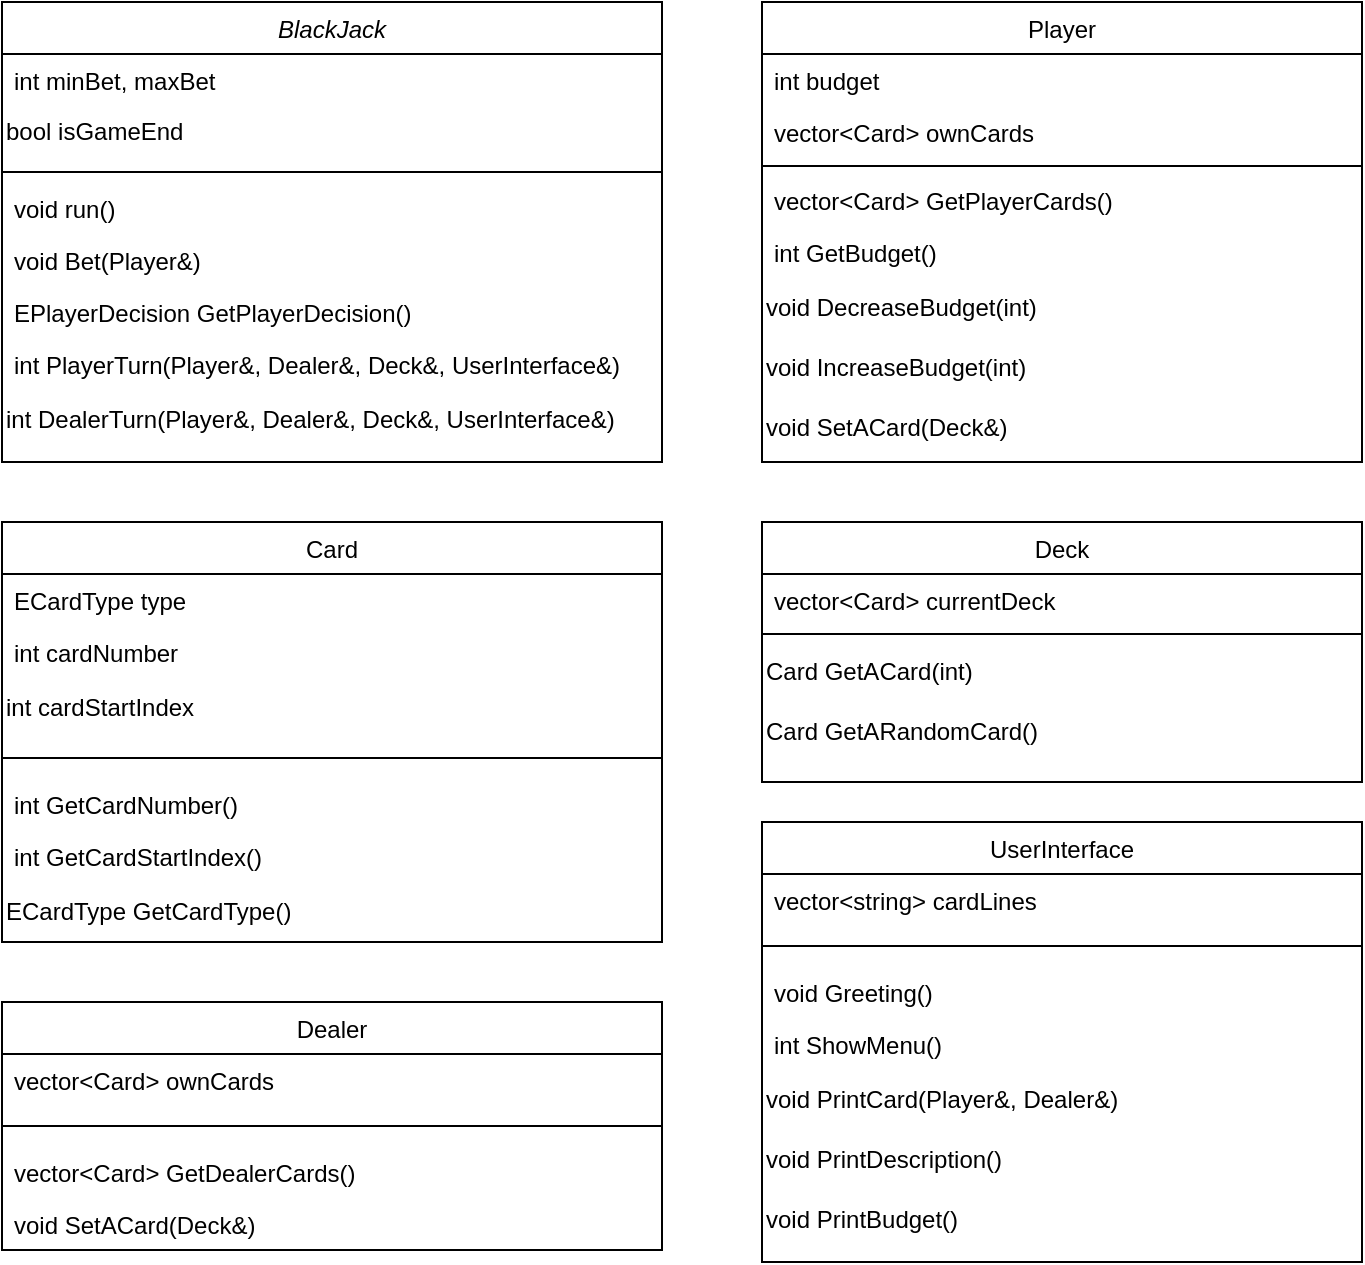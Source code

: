 <mxfile version="20.6.0" type="device"><diagram id="C5RBs43oDa-KdzZeNtuy" name="Page-1"><mxGraphModel dx="1211" dy="781" grid="1" gridSize="10" guides="1" tooltips="1" connect="1" arrows="1" fold="1" page="1" pageScale="1" pageWidth="827" pageHeight="1169" math="0" shadow="0"><root><mxCell id="WIyWlLk6GJQsqaUBKTNV-0"/><mxCell id="WIyWlLk6GJQsqaUBKTNV-1" parent="WIyWlLk6GJQsqaUBKTNV-0"/><mxCell id="zkfFHV4jXpPFQw0GAbJ--0" value="BlackJack" style="swimlane;fontStyle=2;align=center;verticalAlign=top;childLayout=stackLayout;horizontal=1;startSize=26;horizontalStack=0;resizeParent=1;resizeLast=0;collapsible=1;marginBottom=0;rounded=0;shadow=0;strokeWidth=1;" parent="WIyWlLk6GJQsqaUBKTNV-1" vertex="1"><mxGeometry x="40" y="30" width="330" height="230" as="geometry"><mxRectangle x="230" y="140" width="160" height="26" as="alternateBounds"/></mxGeometry></mxCell><mxCell id="zkfFHV4jXpPFQw0GAbJ--1" value="int minBet, maxBet" style="text;align=left;verticalAlign=top;spacingLeft=4;spacingRight=4;overflow=hidden;rotatable=0;points=[[0,0.5],[1,0.5]];portConstraint=eastwest;" parent="zkfFHV4jXpPFQw0GAbJ--0" vertex="1"><mxGeometry y="26" width="330" height="24" as="geometry"/></mxCell><mxCell id="u9OQqIOKfDEJrz3W_OTg-8" value="bool isGameEnd" style="text;html=1;align=left;verticalAlign=middle;resizable=0;points=[];autosize=1;strokeColor=none;fillColor=none;" vertex="1" parent="zkfFHV4jXpPFQw0GAbJ--0"><mxGeometry y="50" width="330" height="30" as="geometry"/></mxCell><mxCell id="zkfFHV4jXpPFQw0GAbJ--4" value="" style="line;html=1;strokeWidth=1;align=left;verticalAlign=middle;spacingTop=-1;spacingLeft=3;spacingRight=3;rotatable=0;labelPosition=right;points=[];portConstraint=eastwest;" parent="zkfFHV4jXpPFQw0GAbJ--0" vertex="1"><mxGeometry y="80" width="330" height="10" as="geometry"/></mxCell><mxCell id="zkfFHV4jXpPFQw0GAbJ--5" value="void run()&#10;" style="text;align=left;verticalAlign=top;spacingLeft=4;spacingRight=4;overflow=hidden;rotatable=0;points=[[0,0.5],[1,0.5]];portConstraint=eastwest;" parent="zkfFHV4jXpPFQw0GAbJ--0" vertex="1"><mxGeometry y="90" width="330" height="26" as="geometry"/></mxCell><mxCell id="zkfFHV4jXpPFQw0GAbJ--3" value="void Bet(Player&amp;)" style="text;align=left;verticalAlign=top;spacingLeft=4;spacingRight=4;overflow=hidden;rotatable=0;points=[[0,0.5],[1,0.5]];portConstraint=eastwest;rounded=0;shadow=0;html=0;" parent="zkfFHV4jXpPFQw0GAbJ--0" vertex="1"><mxGeometry y="116" width="330" height="26" as="geometry"/></mxCell><mxCell id="u9OQqIOKfDEJrz3W_OTg-3" value="EPlayerDecision GetPlayerDecision()" style="text;align=left;verticalAlign=top;spacingLeft=4;spacingRight=4;overflow=hidden;rotatable=0;points=[[0,0.5],[1,0.5]];portConstraint=eastwest;rounded=0;shadow=0;html=0;" vertex="1" parent="zkfFHV4jXpPFQw0GAbJ--0"><mxGeometry y="142" width="330" height="26" as="geometry"/></mxCell><mxCell id="u9OQqIOKfDEJrz3W_OTg-4" value="int PlayerTurn(Player&amp;, Dealer&amp;, Deck&amp;, UserInterface&amp;)" style="text;align=left;verticalAlign=top;spacingLeft=4;spacingRight=4;overflow=hidden;rotatable=0;points=[[0,0.5],[1,0.5]];portConstraint=eastwest;rounded=0;shadow=0;html=0;" vertex="1" parent="zkfFHV4jXpPFQw0GAbJ--0"><mxGeometry y="168" width="330" height="26" as="geometry"/></mxCell><mxCell id="u9OQqIOKfDEJrz3W_OTg-7" value="int DealerTurn(Player&amp;amp;, Dealer&amp;amp;, Deck&amp;amp;, UserInterface&amp;amp;)" style="text;html=1;align=left;verticalAlign=middle;resizable=0;points=[];autosize=1;strokeColor=none;fillColor=none;" vertex="1" parent="zkfFHV4jXpPFQw0GAbJ--0"><mxGeometry y="194" width="330" height="30" as="geometry"/></mxCell><mxCell id="zkfFHV4jXpPFQw0GAbJ--6" value="Card" style="swimlane;fontStyle=0;align=center;verticalAlign=top;childLayout=stackLayout;horizontal=1;startSize=26;horizontalStack=0;resizeParent=1;resizeLast=0;collapsible=1;marginBottom=0;rounded=0;shadow=0;strokeWidth=1;" parent="WIyWlLk6GJQsqaUBKTNV-1" vertex="1"><mxGeometry x="40" y="290" width="330" height="210" as="geometry"><mxRectangle x="130" y="380" width="160" height="26" as="alternateBounds"/></mxGeometry></mxCell><mxCell id="zkfFHV4jXpPFQw0GAbJ--7" value="ECardType type" style="text;align=left;verticalAlign=top;spacingLeft=4;spacingRight=4;overflow=hidden;rotatable=0;points=[[0,0.5],[1,0.5]];portConstraint=eastwest;" parent="zkfFHV4jXpPFQw0GAbJ--6" vertex="1"><mxGeometry y="26" width="330" height="26" as="geometry"/></mxCell><mxCell id="zkfFHV4jXpPFQw0GAbJ--8" value="int cardNumber" style="text;align=left;verticalAlign=top;spacingLeft=4;spacingRight=4;overflow=hidden;rotatable=0;points=[[0,0.5],[1,0.5]];portConstraint=eastwest;rounded=0;shadow=0;html=0;" parent="zkfFHV4jXpPFQw0GAbJ--6" vertex="1"><mxGeometry y="52" width="330" height="26" as="geometry"/></mxCell><mxCell id="u9OQqIOKfDEJrz3W_OTg-14" value="int cardStartIndex" style="text;html=1;align=left;verticalAlign=middle;resizable=0;points=[];autosize=1;strokeColor=none;fillColor=none;" vertex="1" parent="zkfFHV4jXpPFQw0GAbJ--6"><mxGeometry y="78" width="330" height="30" as="geometry"/></mxCell><mxCell id="zkfFHV4jXpPFQw0GAbJ--9" value="" style="line;html=1;strokeWidth=1;align=left;verticalAlign=middle;spacingTop=-1;spacingLeft=3;spacingRight=3;rotatable=0;labelPosition=right;points=[];portConstraint=eastwest;" parent="zkfFHV4jXpPFQw0GAbJ--6" vertex="1"><mxGeometry y="108" width="330" height="20" as="geometry"/></mxCell><mxCell id="zkfFHV4jXpPFQw0GAbJ--10" value="int GetCardNumber()" style="text;align=left;verticalAlign=top;spacingLeft=4;spacingRight=4;overflow=hidden;rotatable=0;points=[[0,0.5],[1,0.5]];portConstraint=eastwest;fontStyle=0" parent="zkfFHV4jXpPFQw0GAbJ--6" vertex="1"><mxGeometry y="128" width="330" height="26" as="geometry"/></mxCell><mxCell id="zkfFHV4jXpPFQw0GAbJ--11" value="int GetCardStartIndex()" style="text;align=left;verticalAlign=top;spacingLeft=4;spacingRight=4;overflow=hidden;rotatable=0;points=[[0,0.5],[1,0.5]];portConstraint=eastwest;" parent="zkfFHV4jXpPFQw0GAbJ--6" vertex="1"><mxGeometry y="154" width="330" height="26" as="geometry"/></mxCell><mxCell id="u9OQqIOKfDEJrz3W_OTg-15" value="ECardType GetCardType()" style="text;html=1;align=left;verticalAlign=middle;resizable=0;points=[];autosize=1;strokeColor=none;fillColor=none;" vertex="1" parent="zkfFHV4jXpPFQw0GAbJ--6"><mxGeometry y="180" width="330" height="30" as="geometry"/></mxCell><mxCell id="zkfFHV4jXpPFQw0GAbJ--13" value="Deck" style="swimlane;fontStyle=0;align=center;verticalAlign=top;childLayout=stackLayout;horizontal=1;startSize=26;horizontalStack=0;resizeParent=1;resizeLast=0;collapsible=1;marginBottom=0;rounded=0;shadow=0;strokeWidth=1;" parent="WIyWlLk6GJQsqaUBKTNV-1" vertex="1"><mxGeometry x="420" y="290" width="300" height="130" as="geometry"><mxRectangle x="340" y="380" width="170" height="26" as="alternateBounds"/></mxGeometry></mxCell><mxCell id="zkfFHV4jXpPFQw0GAbJ--14" value="vector&lt;Card&gt; currentDeck" style="text;align=left;verticalAlign=top;spacingLeft=4;spacingRight=4;overflow=hidden;rotatable=0;points=[[0,0.5],[1,0.5]];portConstraint=eastwest;" parent="zkfFHV4jXpPFQw0GAbJ--13" vertex="1"><mxGeometry y="26" width="300" height="26" as="geometry"/></mxCell><mxCell id="zkfFHV4jXpPFQw0GAbJ--15" value="" style="line;html=1;strokeWidth=1;align=left;verticalAlign=middle;spacingTop=-1;spacingLeft=3;spacingRight=3;rotatable=0;labelPosition=right;points=[];portConstraint=eastwest;" parent="zkfFHV4jXpPFQw0GAbJ--13" vertex="1"><mxGeometry y="52" width="300" height="8" as="geometry"/></mxCell><mxCell id="u9OQqIOKfDEJrz3W_OTg-17" value="Card GetACard(int)" style="text;html=1;align=left;verticalAlign=middle;resizable=0;points=[];autosize=1;strokeColor=none;fillColor=none;" vertex="1" parent="zkfFHV4jXpPFQw0GAbJ--13"><mxGeometry y="60" width="300" height="30" as="geometry"/></mxCell><mxCell id="u9OQqIOKfDEJrz3W_OTg-18" value="Card GetARandomCard()" style="text;html=1;align=left;verticalAlign=middle;resizable=0;points=[];autosize=1;strokeColor=none;fillColor=none;" vertex="1" parent="zkfFHV4jXpPFQw0GAbJ--13"><mxGeometry y="90" width="300" height="30" as="geometry"/></mxCell><mxCell id="zkfFHV4jXpPFQw0GAbJ--17" value="Player" style="swimlane;fontStyle=0;align=center;verticalAlign=top;childLayout=stackLayout;horizontal=1;startSize=26;horizontalStack=0;resizeParent=1;resizeLast=0;collapsible=1;marginBottom=0;rounded=0;shadow=0;strokeWidth=1;" parent="WIyWlLk6GJQsqaUBKTNV-1" vertex="1"><mxGeometry x="420" y="30" width="300" height="230" as="geometry"><mxRectangle x="550" y="140" width="160" height="26" as="alternateBounds"/></mxGeometry></mxCell><mxCell id="zkfFHV4jXpPFQw0GAbJ--18" value="int budget" style="text;align=left;verticalAlign=top;spacingLeft=4;spacingRight=4;overflow=hidden;rotatable=0;points=[[0,0.5],[1,0.5]];portConstraint=eastwest;" parent="zkfFHV4jXpPFQw0GAbJ--17" vertex="1"><mxGeometry y="26" width="300" height="26" as="geometry"/></mxCell><mxCell id="zkfFHV4jXpPFQw0GAbJ--19" value="vector&lt;Card&gt; ownCards" style="text;align=left;verticalAlign=top;spacingLeft=4;spacingRight=4;overflow=hidden;rotatable=0;points=[[0,0.5],[1,0.5]];portConstraint=eastwest;rounded=0;shadow=0;html=0;" parent="zkfFHV4jXpPFQw0GAbJ--17" vertex="1"><mxGeometry y="52" width="300" height="26" as="geometry"/></mxCell><mxCell id="zkfFHV4jXpPFQw0GAbJ--23" value="" style="line;html=1;strokeWidth=1;align=left;verticalAlign=middle;spacingTop=-1;spacingLeft=3;spacingRight=3;rotatable=0;labelPosition=right;points=[];portConstraint=eastwest;" parent="zkfFHV4jXpPFQw0GAbJ--17" vertex="1"><mxGeometry y="78" width="300" height="8" as="geometry"/></mxCell><mxCell id="zkfFHV4jXpPFQw0GAbJ--24" value="vector&lt;Card&gt; GetPlayerCards()" style="text;align=left;verticalAlign=top;spacingLeft=4;spacingRight=4;overflow=hidden;rotatable=0;points=[[0,0.5],[1,0.5]];portConstraint=eastwest;" parent="zkfFHV4jXpPFQw0GAbJ--17" vertex="1"><mxGeometry y="86" width="300" height="26" as="geometry"/></mxCell><mxCell id="zkfFHV4jXpPFQw0GAbJ--25" value="int GetBudget()" style="text;align=left;verticalAlign=top;spacingLeft=4;spacingRight=4;overflow=hidden;rotatable=0;points=[[0,0.5],[1,0.5]];portConstraint=eastwest;" parent="zkfFHV4jXpPFQw0GAbJ--17" vertex="1"><mxGeometry y="112" width="300" height="26" as="geometry"/></mxCell><mxCell id="u9OQqIOKfDEJrz3W_OTg-10" value="&lt;div style=&quot;&quot;&gt;&lt;span style=&quot;background-color: initial;&quot;&gt;void DecreaseBudget(int)&lt;/span&gt;&lt;/div&gt;" style="text;html=1;align=left;verticalAlign=middle;resizable=0;points=[];autosize=1;strokeColor=none;fillColor=none;" vertex="1" parent="zkfFHV4jXpPFQw0GAbJ--17"><mxGeometry y="138" width="300" height="30" as="geometry"/></mxCell><mxCell id="u9OQqIOKfDEJrz3W_OTg-11" value="void IncreaseBudget(int)" style="text;html=1;align=left;verticalAlign=middle;resizable=0;points=[];autosize=1;strokeColor=none;fillColor=none;" vertex="1" parent="zkfFHV4jXpPFQw0GAbJ--17"><mxGeometry y="168" width="300" height="30" as="geometry"/></mxCell><mxCell id="u9OQqIOKfDEJrz3W_OTg-12" value="void SetACard(Deck&amp;amp;)" style="text;html=1;align=left;verticalAlign=middle;resizable=0;points=[];autosize=1;strokeColor=none;fillColor=none;" vertex="1" parent="zkfFHV4jXpPFQw0GAbJ--17"><mxGeometry y="198" width="300" height="30" as="geometry"/></mxCell><mxCell id="u9OQqIOKfDEJrz3W_OTg-28" value="Dealer" style="swimlane;fontStyle=0;align=center;verticalAlign=top;childLayout=stackLayout;horizontal=1;startSize=26;horizontalStack=0;resizeParent=1;resizeLast=0;collapsible=1;marginBottom=0;rounded=0;shadow=0;strokeWidth=1;" vertex="1" parent="WIyWlLk6GJQsqaUBKTNV-1"><mxGeometry x="40" y="530" width="330" height="124" as="geometry"><mxRectangle x="130" y="380" width="160" height="26" as="alternateBounds"/></mxGeometry></mxCell><mxCell id="u9OQqIOKfDEJrz3W_OTg-29" value="vector&lt;Card&gt; ownCards" style="text;align=left;verticalAlign=top;spacingLeft=4;spacingRight=4;overflow=hidden;rotatable=0;points=[[0,0.5],[1,0.5]];portConstraint=eastwest;" vertex="1" parent="u9OQqIOKfDEJrz3W_OTg-28"><mxGeometry y="26" width="330" height="26" as="geometry"/></mxCell><mxCell id="u9OQqIOKfDEJrz3W_OTg-32" value="" style="line;html=1;strokeWidth=1;align=left;verticalAlign=middle;spacingTop=-1;spacingLeft=3;spacingRight=3;rotatable=0;labelPosition=right;points=[];portConstraint=eastwest;" vertex="1" parent="u9OQqIOKfDEJrz3W_OTg-28"><mxGeometry y="52" width="330" height="20" as="geometry"/></mxCell><mxCell id="u9OQqIOKfDEJrz3W_OTg-33" value="vector&lt;Card&gt; GetDealerCards()" style="text;align=left;verticalAlign=top;spacingLeft=4;spacingRight=4;overflow=hidden;rotatable=0;points=[[0,0.5],[1,0.5]];portConstraint=eastwest;fontStyle=0" vertex="1" parent="u9OQqIOKfDEJrz3W_OTg-28"><mxGeometry y="72" width="330" height="26" as="geometry"/></mxCell><mxCell id="u9OQqIOKfDEJrz3W_OTg-34" value="void SetACard(Deck&amp;)" style="text;align=left;verticalAlign=top;spacingLeft=4;spacingRight=4;overflow=hidden;rotatable=0;points=[[0,0.5],[1,0.5]];portConstraint=eastwest;" vertex="1" parent="u9OQqIOKfDEJrz3W_OTg-28"><mxGeometry y="98" width="330" height="26" as="geometry"/></mxCell><mxCell id="u9OQqIOKfDEJrz3W_OTg-36" value="UserInterface" style="swimlane;fontStyle=0;align=center;verticalAlign=top;childLayout=stackLayout;horizontal=1;startSize=26;horizontalStack=0;resizeParent=1;resizeLast=0;collapsible=1;marginBottom=0;rounded=0;shadow=0;strokeWidth=1;" vertex="1" parent="WIyWlLk6GJQsqaUBKTNV-1"><mxGeometry x="420" y="440" width="300" height="220" as="geometry"><mxRectangle x="130" y="380" width="160" height="26" as="alternateBounds"/></mxGeometry></mxCell><mxCell id="u9OQqIOKfDEJrz3W_OTg-38" value="vector&lt;string&gt; cardLines" style="text;align=left;verticalAlign=top;spacingLeft=4;spacingRight=4;overflow=hidden;rotatable=0;points=[[0,0.5],[1,0.5]];portConstraint=eastwest;rounded=0;shadow=0;html=0;" vertex="1" parent="u9OQqIOKfDEJrz3W_OTg-36"><mxGeometry y="26" width="300" height="26" as="geometry"/></mxCell><mxCell id="u9OQqIOKfDEJrz3W_OTg-40" value="" style="line;html=1;strokeWidth=1;align=left;verticalAlign=middle;spacingTop=-1;spacingLeft=3;spacingRight=3;rotatable=0;labelPosition=right;points=[];portConstraint=eastwest;" vertex="1" parent="u9OQqIOKfDEJrz3W_OTg-36"><mxGeometry y="52" width="300" height="20" as="geometry"/></mxCell><mxCell id="u9OQqIOKfDEJrz3W_OTg-41" value="void Greeting()" style="text;align=left;verticalAlign=top;spacingLeft=4;spacingRight=4;overflow=hidden;rotatable=0;points=[[0,0.5],[1,0.5]];portConstraint=eastwest;fontStyle=0" vertex="1" parent="u9OQqIOKfDEJrz3W_OTg-36"><mxGeometry y="72" width="300" height="26" as="geometry"/></mxCell><mxCell id="u9OQqIOKfDEJrz3W_OTg-42" value="int ShowMenu()" style="text;align=left;verticalAlign=top;spacingLeft=4;spacingRight=4;overflow=hidden;rotatable=0;points=[[0,0.5],[1,0.5]];portConstraint=eastwest;" vertex="1" parent="u9OQqIOKfDEJrz3W_OTg-36"><mxGeometry y="98" width="300" height="26" as="geometry"/></mxCell><mxCell id="u9OQqIOKfDEJrz3W_OTg-43" value="void PrintCard(Player&amp;amp;, Dealer&amp;amp;)" style="text;html=1;align=left;verticalAlign=middle;resizable=0;points=[];autosize=1;strokeColor=none;fillColor=none;" vertex="1" parent="u9OQqIOKfDEJrz3W_OTg-36"><mxGeometry y="124" width="300" height="30" as="geometry"/></mxCell><mxCell id="u9OQqIOKfDEJrz3W_OTg-44" value="void PrintDescription()" style="text;html=1;align=left;verticalAlign=middle;resizable=0;points=[];autosize=1;strokeColor=none;fillColor=none;" vertex="1" parent="u9OQqIOKfDEJrz3W_OTg-36"><mxGeometry y="154" width="300" height="30" as="geometry"/></mxCell><mxCell id="u9OQqIOKfDEJrz3W_OTg-45" value="void PrintBudget()" style="text;html=1;align=left;verticalAlign=middle;resizable=0;points=[];autosize=1;strokeColor=none;fillColor=none;" vertex="1" parent="u9OQqIOKfDEJrz3W_OTg-36"><mxGeometry y="184" width="300" height="30" as="geometry"/></mxCell></root></mxGraphModel></diagram></mxfile>